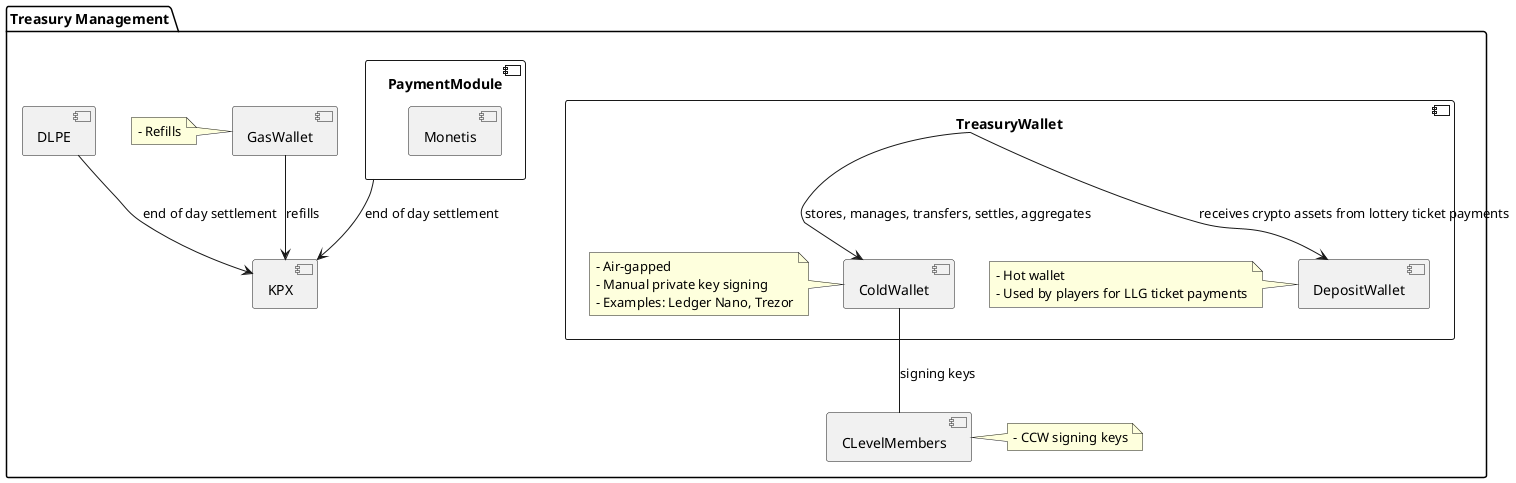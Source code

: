 @startuml
!define RECTANGLE component

package "Treasury Management" {
    component TreasuryWallet {
        component ColdWallet
        note left of ColdWallet
            - Air-gapped
            - Manual private key signing
            - Examples: Ledger Nano, Trezor
        end note

        component DepositWallet
        note left of DepositWallet
            - Hot wallet
            - Used by players for LLG ticket payments
        end note
    }

    component PaymentModule {
        component Monetis
    }

    component KPX

    component DLPE

    component GasWallet
    note left of GasWallet
        - Refills
    end note

    component CLevelMembers
    note right of CLevelMembers
        - CCW signing keys
    end note
}

TreasuryWallet --> ColdWallet : stores, manages, transfers, settles, aggregates
TreasuryWallet --> DepositWallet : receives crypto assets from lottery ticket payments
ColdWallet -- CLevelMembers : signing keys
PaymentModule --> KPX : end of day settlement
DLPE --> KPX : end of day settlement
GasWallet --> KPX : refills

@enduml
